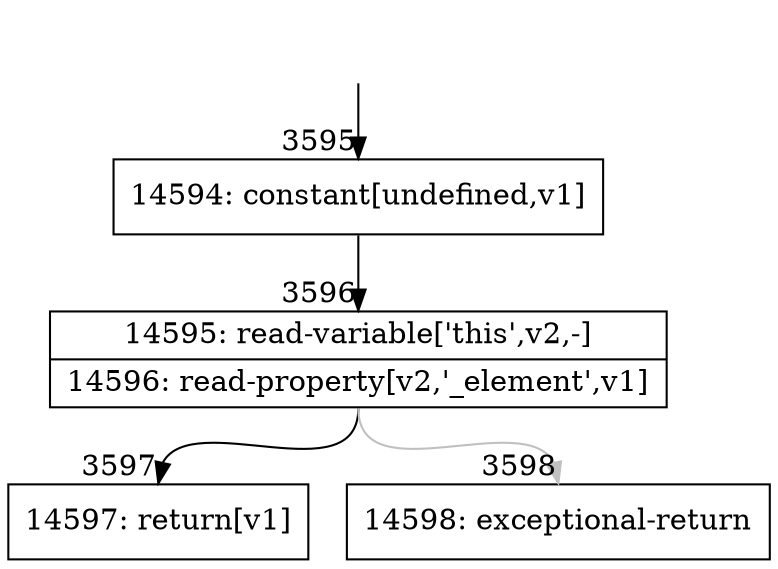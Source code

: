 digraph {
rankdir="TD"
BB_entry156[shape=none,label=""];
BB_entry156 -> BB3595 [tailport=s, headport=n, headlabel="    3595"]
BB3595 [shape=record label="{14594: constant[undefined,v1]}" ] 
BB3595 -> BB3596 [tailport=s, headport=n, headlabel="      3596"]
BB3596 [shape=record label="{14595: read-variable['this',v2,-]|14596: read-property[v2,'_element',v1]}" ] 
BB3596 -> BB3597 [tailport=s, headport=n, headlabel="      3597"]
BB3596 -> BB3598 [tailport=s, headport=n, color=gray, headlabel="      3598"]
BB3597 [shape=record label="{14597: return[v1]}" ] 
BB3598 [shape=record label="{14598: exceptional-return}" ] 
//#$~ 4862
}
